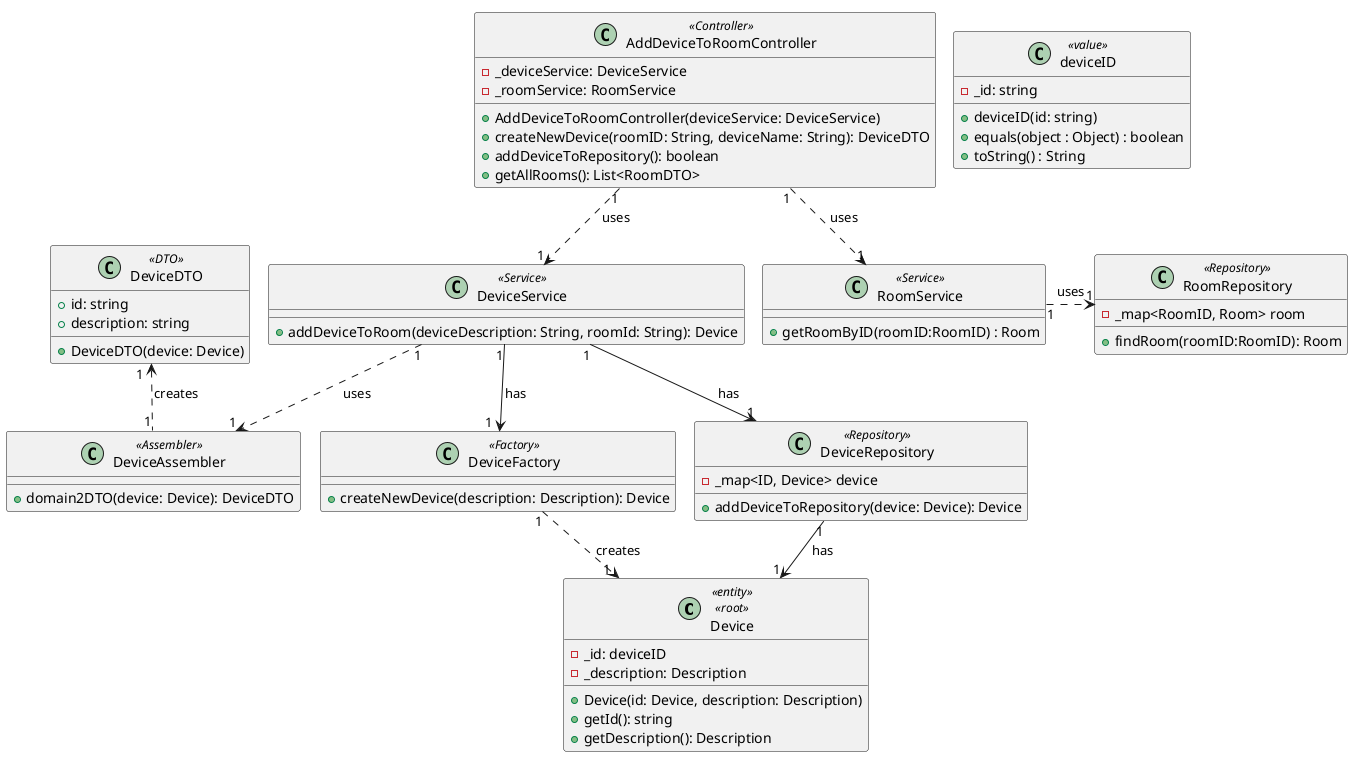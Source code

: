 @startuml
!pragma layout smetana

class Device<<entity>> <<root>> {
  - _id: deviceID
  - _description: Description
  + Device(id: Device, description: Description)
  + getId(): string
  + getDescription(): Description
  }

class deviceID<<value>> {
  - _id: string
  + deviceID(id: string)
  +equals(object : Object) : boolean
  +toString() : String
  }

class DeviceFactory<<Factory>> {
  + createNewDevice(description: Description): Device
  }

class DeviceRepository<<Repository>> {
  - _map<ID, Device> device
  + addDeviceToRepository(device: Device): Device
  }
class DeviceService<<Service>> {
  + addDeviceToRoom(deviceDescription: String, roomId: String): Device
  }

 class RoomService<<Service>> {
  + getRoomByID(roomID:RoomID) : Room
  }

class RoomRepository<<Repository>> {
  - _map<RoomID, Room> room
  + findRoom(roomID:RoomID): Room
  }

class AddDeviceToRoomController<<Controller>> {
  - _deviceService: DeviceService
  - _roomService: RoomService
  + AddDeviceToRoomController(deviceService: DeviceService)
  + createNewDevice(roomID: String, deviceName: String): DeviceDTO
  + addDeviceToRepository(): boolean
  + getAllRooms(): List<RoomDTO>
  }
class DeviceDTO<<DTO>> {
+ id: string
+ description: string
+ DeviceDTO(device: Device)
}
class DeviceAssembler<<Assembler>> {
  + domain2DTO(device: Device): DeviceDTO
  }


DeviceRepository "1" -down-> "1" Device: has
DeviceService "1"-down->"1  " DeviceFactory: has
DeviceService "1"-down->"1" DeviceRepository: has
DeviceService "1".down.>"1" DeviceAssembler: uses
RoomService "1".right.>"1" RoomRepository: uses
DeviceFactory "1".down.>"1  " Device: creates
AddDeviceToRoomController "1".down.>"1" DeviceService: uses
AddDeviceToRoomController "1".down.>"1" RoomService: uses
DeviceAssembler "1".up.> "1  " DeviceDTO: creates




@enduml